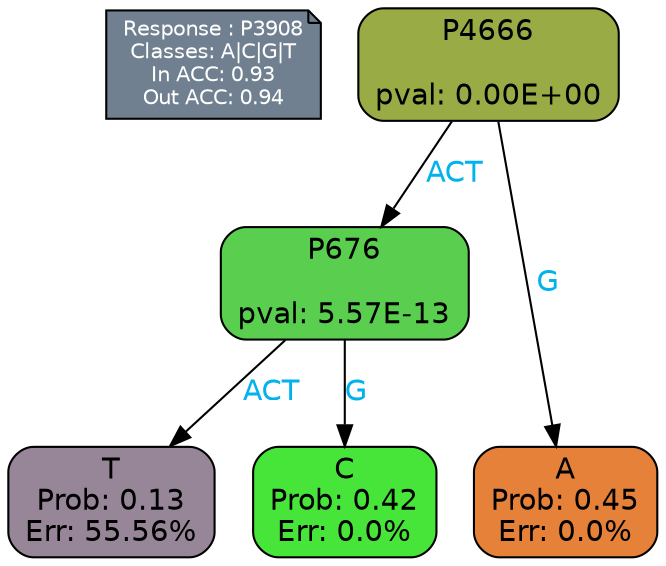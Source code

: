 digraph Tree {
node [shape=box, style="filled, rounded", color="black", fontname=helvetica] ;
graph [ranksep=equally, splines=polylines, bgcolor=transparent, dpi=600] ;
edge [fontname=helvetica] ;
LEGEND [label="Response : P3908
Classes: A|C|G|T
In ACC: 0.93
Out ACC: 0.94
",shape=note,align=left,style=filled,fillcolor="slategray",fontcolor="white",fontsize=10];1 [label="P4666

pval: 0.00E+00", fillcolor="#98ab45"] ;
2 [label="P676

pval: 5.57E-13", fillcolor="#59ce4f"] ;
3 [label="T
Prob: 0.13
Err: 55.56%", fillcolor="#978598"] ;
4 [label="C
Prob: 0.42
Err: 0.0%", fillcolor="#47e539"] ;
5 [label="A
Prob: 0.45
Err: 0.0%", fillcolor="#e58139"] ;
1 -> 2 [label="ACT",fontcolor=deepskyblue2] ;
1 -> 5 [label="G",fontcolor=deepskyblue2] ;
2 -> 3 [label="ACT",fontcolor=deepskyblue2] ;
2 -> 4 [label="G",fontcolor=deepskyblue2] ;
{rank = same; 3;4;5;}{rank = same; LEGEND;1;}}